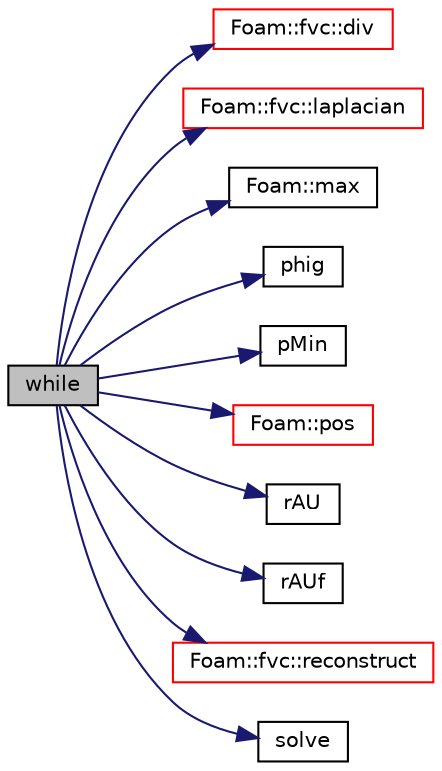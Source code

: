 digraph "while"
{
  bgcolor="transparent";
  edge [fontname="Helvetica",fontsize="10",labelfontname="Helvetica",labelfontsize="10"];
  node [fontname="Helvetica",fontsize="10",shape=record];
  rankdir="LR";
  Node1 [label="while",height=0.2,width=0.4,color="black", fillcolor="grey75", style="filled", fontcolor="black"];
  Node1 -> Node2 [color="midnightblue",fontsize="10",style="solid",fontname="Helvetica"];
  Node2 [label="Foam::fvc::div",height=0.2,width=0.4,color="red",URL="$a10759.html#a585533948ad80abfe589d920c641f251"];
  Node1 -> Node3 [color="midnightblue",fontsize="10",style="solid",fontname="Helvetica"];
  Node3 [label="Foam::fvc::laplacian",height=0.2,width=0.4,color="red",URL="$a10759.html#ac75bff389d0405149b204b0d7ac214cd"];
  Node1 -> Node4 [color="midnightblue",fontsize="10",style="solid",fontname="Helvetica"];
  Node4 [label="Foam::max",height=0.2,width=0.4,color="black",URL="$a10725.html#ac993e906cf2774ae77e666bc24e81733"];
  Node1 -> Node5 [color="midnightblue",fontsize="10",style="solid",fontname="Helvetica"];
  Node5 [label="phig",height=0.2,width=0.4,color="black",URL="$a02920.html#a556bb449d809ee40ca35cc2ee766b26d"];
  Node1 -> Node6 [color="midnightblue",fontsize="10",style="solid",fontname="Helvetica"];
  Node6 [label="pMin",height=0.2,width=0.4,color="black",URL="$a04487.html#a48bbce368545974bebafe3faccb1040b"];
  Node1 -> Node7 [color="midnightblue",fontsize="10",style="solid",fontname="Helvetica"];
  Node7 [label="Foam::pos",height=0.2,width=0.4,color="red",URL="$a10725.html#a09a190b59f3d01b258bca0fa964a6212"];
  Node1 -> Node8 [color="midnightblue",fontsize="10",style="solid",fontname="Helvetica"];
  Node8 [label="rAU",height=0.2,width=0.4,color="black",URL="$a02919.html#a4ae3ff6f0732a8a206a641d7ff2d9f7d"];
  Node1 -> Node9 [color="midnightblue",fontsize="10",style="solid",fontname="Helvetica"];
  Node9 [label="rAUf",height=0.2,width=0.4,color="black",URL="$a02932.html#ae693ae4c2085edc7ebb2aac47e046b2d"];
  Node1 -> Node10 [color="midnightblue",fontsize="10",style="solid",fontname="Helvetica"];
  Node10 [label="Foam::fvc::reconstruct",height=0.2,width=0.4,color="red",URL="$a10759.html#ad8a6471328adb4cddcc0d4cedfa39ca2"];
  Node1 -> Node11 [color="midnightblue",fontsize="10",style="solid",fontname="Helvetica"];
  Node11 [label="solve",height=0.2,width=0.4,color="black",URL="$a02948.html#a63a249aff939702e1f4e9e11464c663c"];
}
